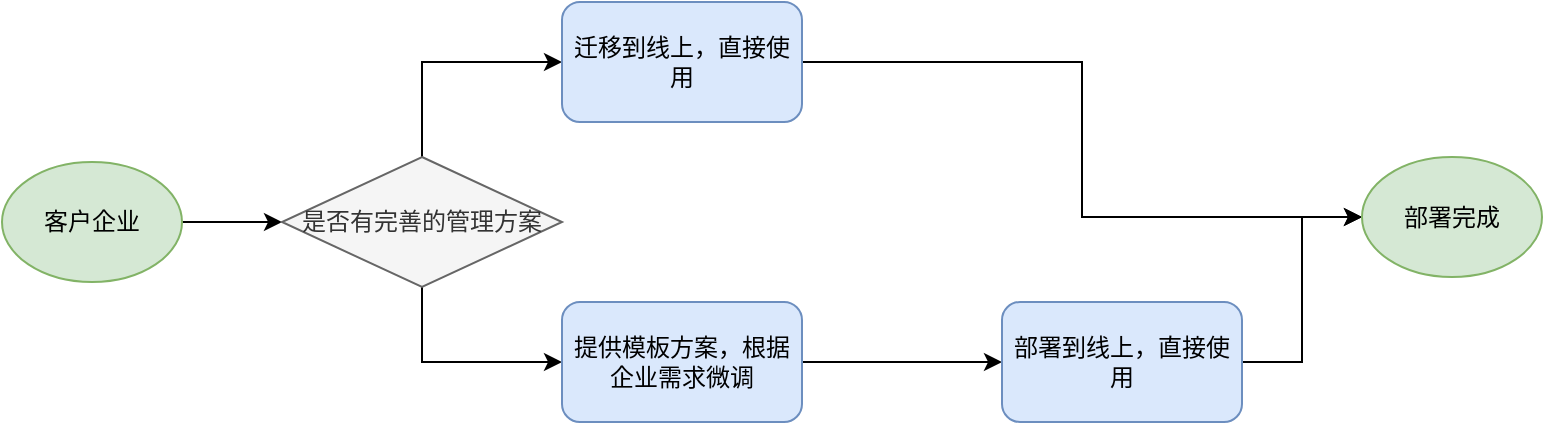 <mxfile version="13.0.1" type="github">
  <diagram id="D47Ij_MxymRPkUD3m2Hx" name="Page-1">
    <mxGraphModel dx="926" dy="755" grid="1" gridSize="10" guides="1" tooltips="1" connect="1" arrows="1" fold="1" page="1" pageScale="1" pageWidth="827" pageHeight="1169" math="0" shadow="0">
      <root>
        <mxCell id="0" />
        <mxCell id="1" parent="0" />
        <mxCell id="2hH0-or1sRskwk_-Hw_i-6" style="edgeStyle=orthogonalEdgeStyle;rounded=0;orthogonalLoop=1;jettySize=auto;html=1;exitX=1;exitY=0.5;exitDx=0;exitDy=0;entryX=0;entryY=0.5;entryDx=0;entryDy=0;" edge="1" parent="1" source="2hH0-or1sRskwk_-Hw_i-1" target="2hH0-or1sRskwk_-Hw_i-2">
          <mxGeometry relative="1" as="geometry" />
        </mxCell>
        <mxCell id="2hH0-or1sRskwk_-Hw_i-1" value="客户企业" style="ellipse;whiteSpace=wrap;html=1;fillColor=#d5e8d4;strokeColor=#82b366;" vertex="1" parent="1">
          <mxGeometry x="50" y="230" width="90" height="60" as="geometry" />
        </mxCell>
        <mxCell id="2hH0-or1sRskwk_-Hw_i-8" style="edgeStyle=orthogonalEdgeStyle;rounded=0;orthogonalLoop=1;jettySize=auto;html=1;exitX=0.5;exitY=0;exitDx=0;exitDy=0;entryX=0;entryY=0.5;entryDx=0;entryDy=0;" edge="1" parent="1" source="2hH0-or1sRskwk_-Hw_i-2" target="2hH0-or1sRskwk_-Hw_i-7">
          <mxGeometry relative="1" as="geometry" />
        </mxCell>
        <mxCell id="2hH0-or1sRskwk_-Hw_i-10" style="edgeStyle=orthogonalEdgeStyle;rounded=0;orthogonalLoop=1;jettySize=auto;html=1;exitX=0.5;exitY=1;exitDx=0;exitDy=0;entryX=0;entryY=0.5;entryDx=0;entryDy=0;" edge="1" parent="1" source="2hH0-or1sRskwk_-Hw_i-2" target="2hH0-or1sRskwk_-Hw_i-9">
          <mxGeometry relative="1" as="geometry" />
        </mxCell>
        <mxCell id="2hH0-or1sRskwk_-Hw_i-2" value="是否有完善的管理方案" style="rhombus;whiteSpace=wrap;html=1;fillColor=#f5f5f5;strokeColor=#666666;fontColor=#333333;" vertex="1" parent="1">
          <mxGeometry x="190" y="227.5" width="140" height="65" as="geometry" />
        </mxCell>
        <mxCell id="2hH0-or1sRskwk_-Hw_i-18" style="edgeStyle=orthogonalEdgeStyle;rounded=0;orthogonalLoop=1;jettySize=auto;html=1;exitX=1;exitY=0.5;exitDx=0;exitDy=0;entryX=0;entryY=0.5;entryDx=0;entryDy=0;" edge="1" parent="1" source="2hH0-or1sRskwk_-Hw_i-7" target="2hH0-or1sRskwk_-Hw_i-15">
          <mxGeometry relative="1" as="geometry" />
        </mxCell>
        <mxCell id="2hH0-or1sRskwk_-Hw_i-7" value="迁移到线上，直接使用" style="rounded=1;whiteSpace=wrap;html=1;fillColor=#dae8fc;strokeColor=#6c8ebf;" vertex="1" parent="1">
          <mxGeometry x="330" y="150" width="120" height="60" as="geometry" />
        </mxCell>
        <mxCell id="2hH0-or1sRskwk_-Hw_i-12" style="edgeStyle=orthogonalEdgeStyle;rounded=0;orthogonalLoop=1;jettySize=auto;html=1;exitX=1;exitY=0.5;exitDx=0;exitDy=0;entryX=0;entryY=0.5;entryDx=0;entryDy=0;" edge="1" parent="1" source="2hH0-or1sRskwk_-Hw_i-9" target="2hH0-or1sRskwk_-Hw_i-11">
          <mxGeometry relative="1" as="geometry" />
        </mxCell>
        <mxCell id="2hH0-or1sRskwk_-Hw_i-9" value="提供模板方案，根据企业需求微调" style="rounded=1;whiteSpace=wrap;html=1;fillColor=#dae8fc;strokeColor=#6c8ebf;" vertex="1" parent="1">
          <mxGeometry x="330" y="300" width="120" height="60" as="geometry" />
        </mxCell>
        <mxCell id="2hH0-or1sRskwk_-Hw_i-16" style="edgeStyle=orthogonalEdgeStyle;rounded=0;orthogonalLoop=1;jettySize=auto;html=1;exitX=1;exitY=0.5;exitDx=0;exitDy=0;entryX=0;entryY=0.5;entryDx=0;entryDy=0;" edge="1" parent="1" source="2hH0-or1sRskwk_-Hw_i-11" target="2hH0-or1sRskwk_-Hw_i-15">
          <mxGeometry relative="1" as="geometry" />
        </mxCell>
        <mxCell id="2hH0-or1sRskwk_-Hw_i-11" value="部署到线上，直接使用" style="rounded=1;whiteSpace=wrap;html=1;fillColor=#dae8fc;strokeColor=#6c8ebf;" vertex="1" parent="1">
          <mxGeometry x="550" y="300" width="120" height="60" as="geometry" />
        </mxCell>
        <mxCell id="2hH0-or1sRskwk_-Hw_i-15" value="部署完成" style="ellipse;whiteSpace=wrap;html=1;fillColor=#d5e8d4;strokeColor=#82b366;" vertex="1" parent="1">
          <mxGeometry x="730" y="227.5" width="90" height="60" as="geometry" />
        </mxCell>
      </root>
    </mxGraphModel>
  </diagram>
</mxfile>
